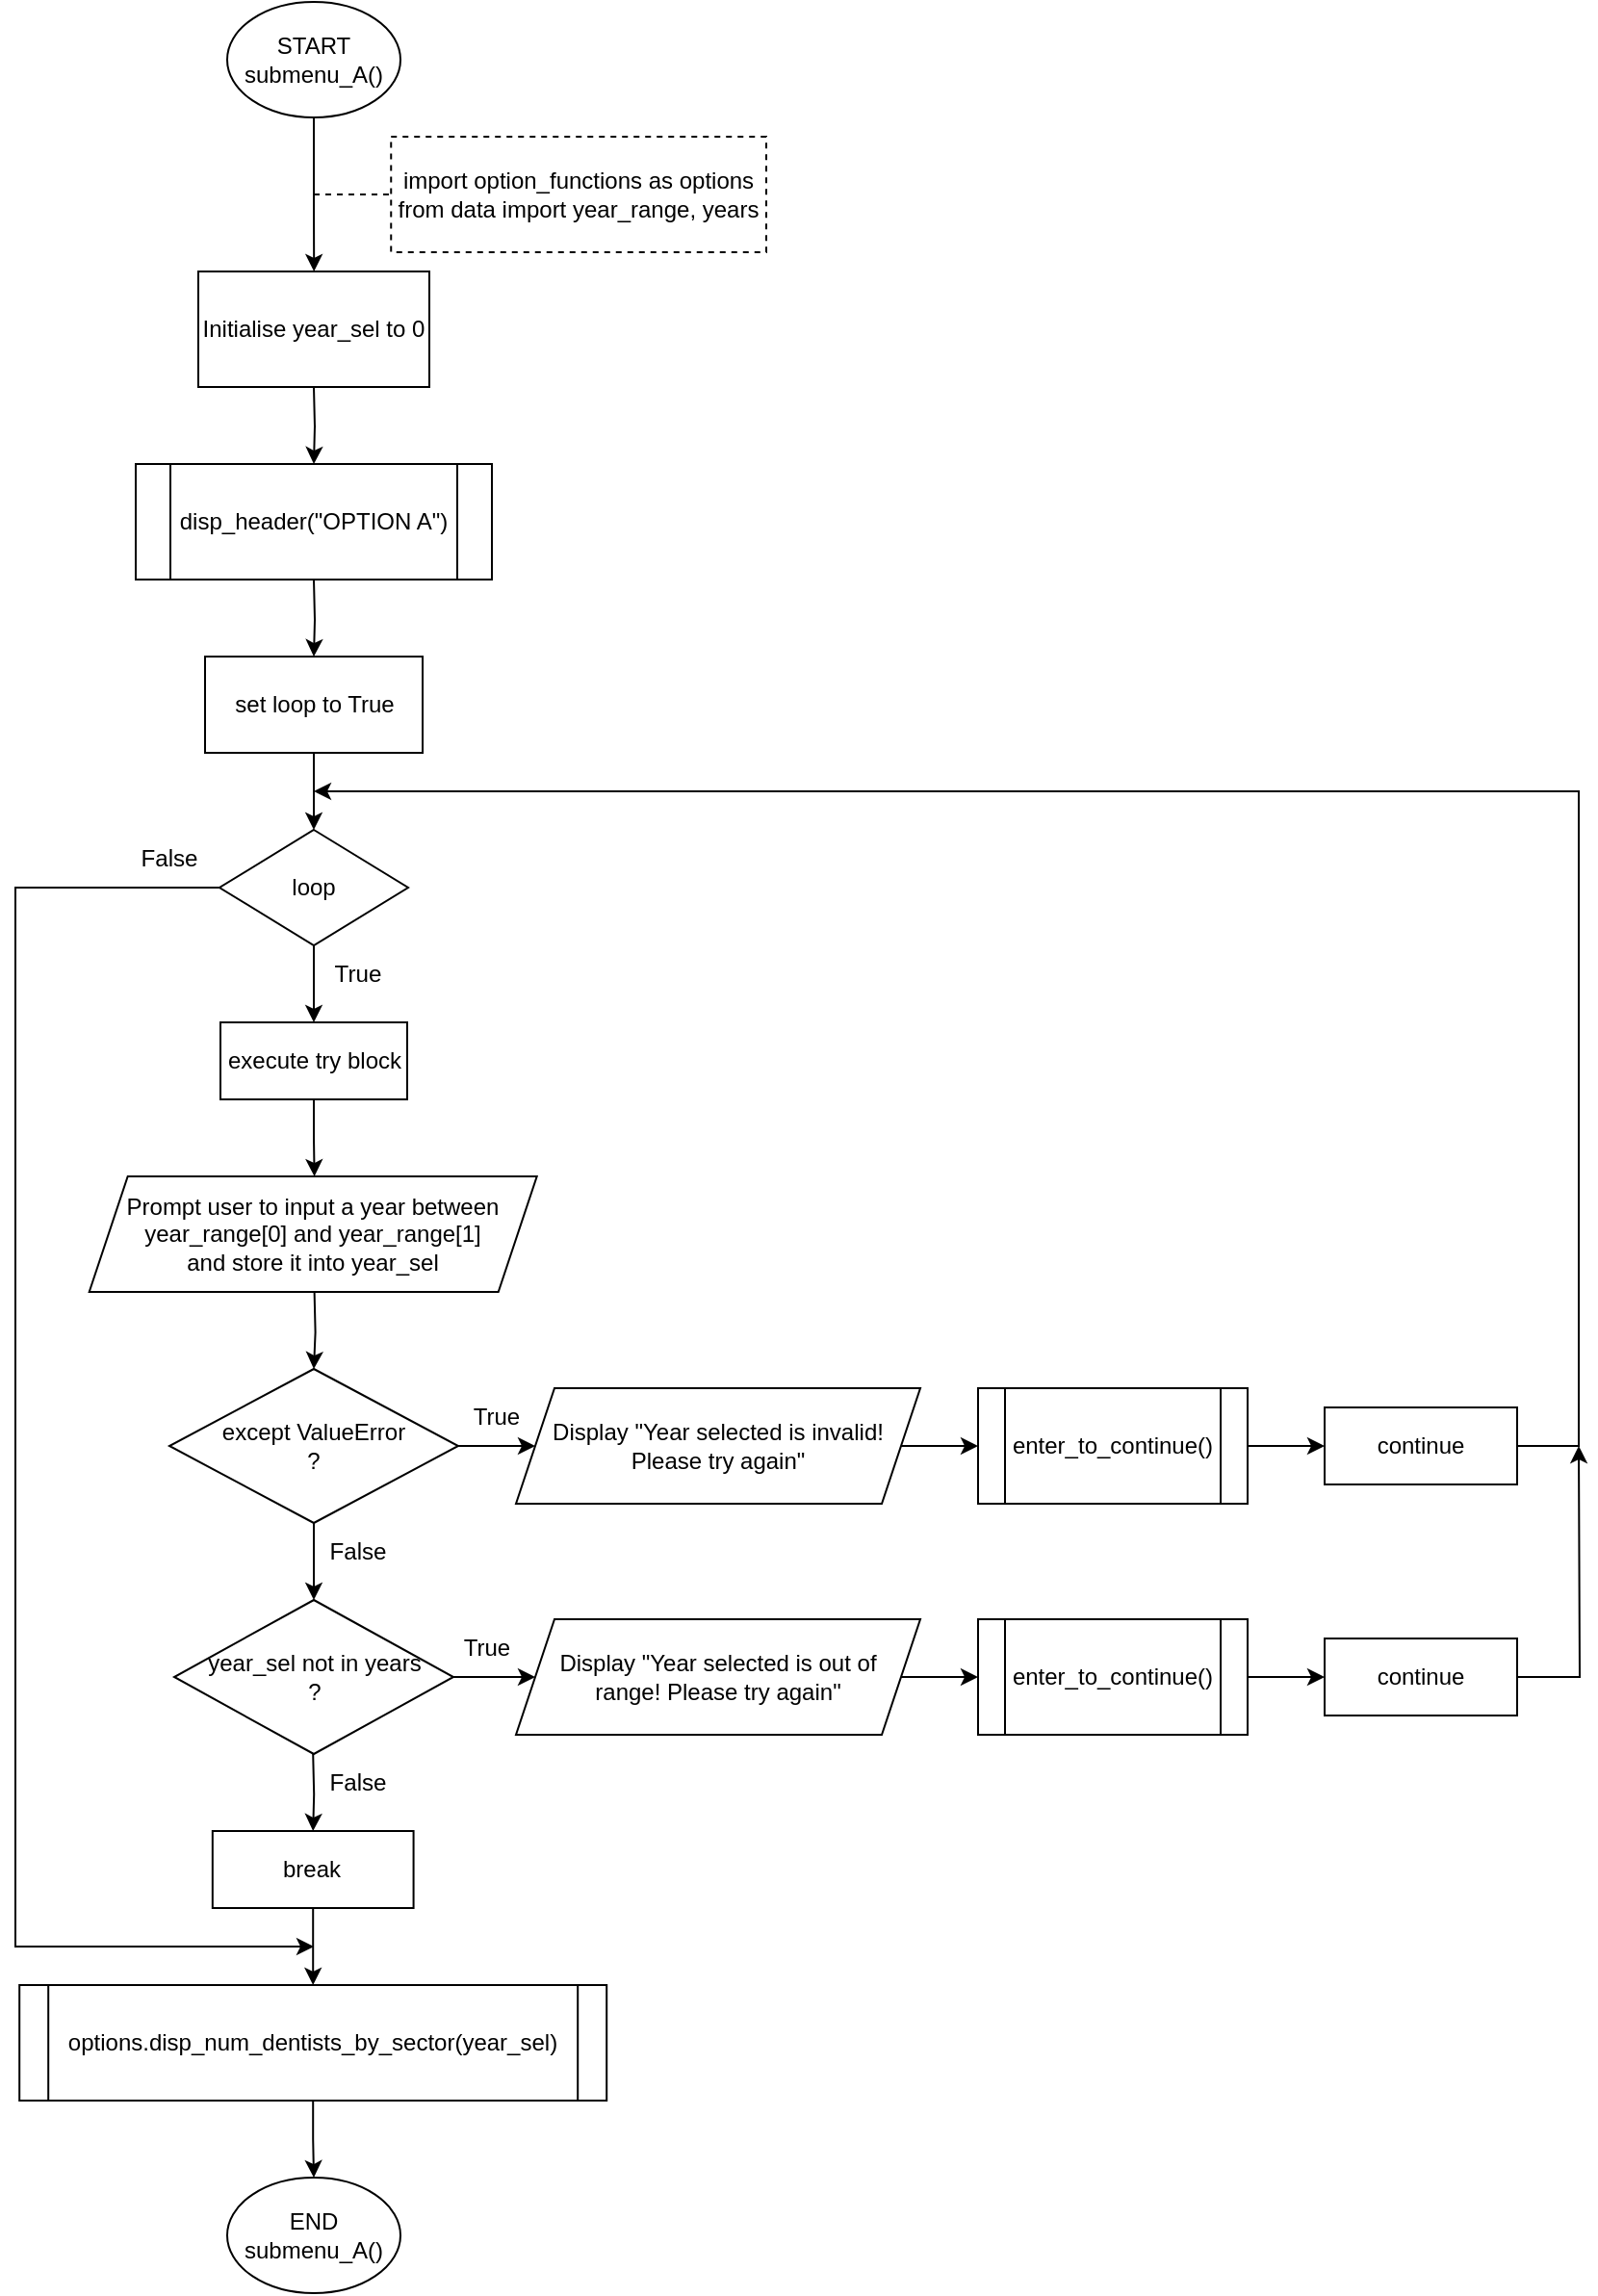 <mxfile version="20.7.4" type="github">
  <diagram id="i8aKlON5BFAKD-ZzM1Su" name="Page-1">
    <mxGraphModel dx="536" dy="498" grid="1" gridSize="10" guides="1" tooltips="1" connect="1" arrows="1" fold="1" page="1" pageScale="1" pageWidth="850" pageHeight="1100" math="0" shadow="0">
      <root>
        <mxCell id="0" />
        <mxCell id="1" parent="0" />
        <mxCell id="63i7wqGlK94Z1JRqRX3E-2" value="" style="edgeStyle=orthogonalEdgeStyle;rounded=0;orthogonalLoop=1;jettySize=auto;html=1;" edge="1" parent="1" source="63i7wqGlK94Z1JRqRX3E-3">
          <mxGeometry relative="1" as="geometry">
            <mxPoint x="215.1" y="140" as="targetPoint" />
          </mxGeometry>
        </mxCell>
        <mxCell id="63i7wqGlK94Z1JRqRX3E-3" value="START&lt;br&gt;submenu_A()" style="ellipse;whiteSpace=wrap;html=1;rounded=0;" vertex="1" parent="1">
          <mxGeometry x="170" width="90" height="60" as="geometry" />
        </mxCell>
        <mxCell id="63i7wqGlK94Z1JRqRX3E-4" value="&lt;div&gt;import option_functions as options&lt;/div&gt;&lt;div&gt;from data import year_range, years&lt;/div&gt;" style="rounded=0;whiteSpace=wrap;html=1;glass=0;dashed=1;" vertex="1" parent="1">
          <mxGeometry x="255.12" y="70" width="194.88" height="60" as="geometry" />
        </mxCell>
        <mxCell id="63i7wqGlK94Z1JRqRX3E-5" value="" style="endArrow=none;dashed=1;html=1;rounded=0;strokeColor=default;entryX=0;entryY=0.5;entryDx=0;entryDy=0;" edge="1" parent="1" target="63i7wqGlK94Z1JRqRX3E-4">
          <mxGeometry width="50" height="50" relative="1" as="geometry">
            <mxPoint x="215" y="100" as="sourcePoint" />
            <mxPoint x="407.12" y="320" as="targetPoint" />
          </mxGeometry>
        </mxCell>
        <mxCell id="63i7wqGlK94Z1JRqRX3E-8" value="" style="edgeStyle=orthogonalEdgeStyle;rounded=0;orthogonalLoop=1;jettySize=auto;html=1;" edge="1" parent="1">
          <mxGeometry relative="1" as="geometry">
            <mxPoint x="215" y="200" as="sourcePoint" />
            <mxPoint x="215" y="240" as="targetPoint" />
          </mxGeometry>
        </mxCell>
        <mxCell id="63i7wqGlK94Z1JRqRX3E-9" value="" style="edgeStyle=orthogonalEdgeStyle;rounded=0;orthogonalLoop=1;jettySize=auto;html=1;" edge="1" parent="1" target="63i7wqGlK94Z1JRqRX3E-11">
          <mxGeometry relative="1" as="geometry">
            <mxPoint x="215" y="300" as="sourcePoint" />
          </mxGeometry>
        </mxCell>
        <mxCell id="63i7wqGlK94Z1JRqRX3E-10" value="" style="edgeStyle=orthogonalEdgeStyle;rounded=0;orthogonalLoop=1;jettySize=auto;html=1;" edge="1" parent="1" source="63i7wqGlK94Z1JRqRX3E-11" target="63i7wqGlK94Z1JRqRX3E-13">
          <mxGeometry relative="1" as="geometry" />
        </mxCell>
        <mxCell id="63i7wqGlK94Z1JRqRX3E-11" value="set loop to True" style="rounded=0;whiteSpace=wrap;html=1;" vertex="1" parent="1">
          <mxGeometry x="158.5" y="340" width="113" height="50" as="geometry" />
        </mxCell>
        <mxCell id="63i7wqGlK94Z1JRqRX3E-12" value="" style="edgeStyle=orthogonalEdgeStyle;rounded=0;orthogonalLoop=1;jettySize=auto;html=1;" edge="1" parent="1" source="63i7wqGlK94Z1JRqRX3E-13">
          <mxGeometry relative="1" as="geometry">
            <mxPoint x="215" y="530" as="targetPoint" />
          </mxGeometry>
        </mxCell>
        <mxCell id="63i7wqGlK94Z1JRqRX3E-49" style="edgeStyle=orthogonalEdgeStyle;rounded=0;orthogonalLoop=1;jettySize=auto;html=1;exitX=0;exitY=0.5;exitDx=0;exitDy=0;" edge="1" parent="1" source="63i7wqGlK94Z1JRqRX3E-13">
          <mxGeometry relative="1" as="geometry">
            <mxPoint x="215" y="1010" as="targetPoint" />
            <Array as="points">
              <mxPoint x="60" y="460" />
              <mxPoint x="60" y="1010" />
            </Array>
          </mxGeometry>
        </mxCell>
        <mxCell id="63i7wqGlK94Z1JRqRX3E-13" value="loop" style="rhombus;whiteSpace=wrap;html=1;rounded=0;" vertex="1" parent="1">
          <mxGeometry x="166" y="430" width="98" height="60" as="geometry" />
        </mxCell>
        <mxCell id="63i7wqGlK94Z1JRqRX3E-14" value="True" style="text;html=1;strokeColor=none;fillColor=none;align=center;verticalAlign=middle;whiteSpace=wrap;rounded=0;fontFamily=Helvetica;fontSize=12.1;" vertex="1" parent="1">
          <mxGeometry x="208" y="490" width="60" height="30" as="geometry" />
        </mxCell>
        <mxCell id="63i7wqGlK94Z1JRqRX3E-15" value="False" style="text;html=1;strokeColor=none;fillColor=none;align=center;verticalAlign=middle;whiteSpace=wrap;rounded=0;fontFamily=Helvetica;fontSize=12.1;" vertex="1" parent="1">
          <mxGeometry x="110" y="430" width="60" height="30" as="geometry" />
        </mxCell>
        <mxCell id="63i7wqGlK94Z1JRqRX3E-16" value="" style="edgeStyle=orthogonalEdgeStyle;rounded=0;orthogonalLoop=1;jettySize=auto;html=1;" edge="1" parent="1" source="63i7wqGlK94Z1JRqRX3E-17">
          <mxGeometry relative="1" as="geometry">
            <mxPoint x="215.3" y="610" as="targetPoint" />
          </mxGeometry>
        </mxCell>
        <mxCell id="63i7wqGlK94Z1JRqRX3E-17" value="execute try block" style="rounded=0;whiteSpace=wrap;html=1;" vertex="1" parent="1">
          <mxGeometry x="166.5" y="530" width="97" height="40" as="geometry" />
        </mxCell>
        <mxCell id="63i7wqGlK94Z1JRqRX3E-18" value="" style="edgeStyle=orthogonalEdgeStyle;rounded=0;orthogonalLoop=1;jettySize=auto;html=1;" edge="1" parent="1" target="63i7wqGlK94Z1JRqRX3E-20">
          <mxGeometry relative="1" as="geometry">
            <mxPoint x="215.3" y="670" as="sourcePoint" />
          </mxGeometry>
        </mxCell>
        <mxCell id="63i7wqGlK94Z1JRqRX3E-23" value="" style="edgeStyle=orthogonalEdgeStyle;rounded=0;orthogonalLoop=1;jettySize=auto;html=1;" edge="1" parent="1" source="63i7wqGlK94Z1JRqRX3E-20" target="63i7wqGlK94Z1JRqRX3E-22">
          <mxGeometry relative="1" as="geometry" />
        </mxCell>
        <mxCell id="63i7wqGlK94Z1JRqRX3E-32" value="" style="edgeStyle=orthogonalEdgeStyle;rounded=0;orthogonalLoop=1;jettySize=auto;html=1;" edge="1" parent="1" source="63i7wqGlK94Z1JRqRX3E-20" target="63i7wqGlK94Z1JRqRX3E-31">
          <mxGeometry relative="1" as="geometry" />
        </mxCell>
        <mxCell id="63i7wqGlK94Z1JRqRX3E-20" value="except ValueError&lt;br&gt;?" style="rhombus;whiteSpace=wrap;html=1;" vertex="1" parent="1">
          <mxGeometry x="140" y="710" width="150" height="80" as="geometry" />
        </mxCell>
        <mxCell id="63i7wqGlK94Z1JRqRX3E-21" value="Prompt user to input a year between year_range[0] and year_range[1]&lt;br&gt;and store it into year_sel" style="shape=parallelogram;perimeter=parallelogramPerimeter;whiteSpace=wrap;html=1;fixedSize=1;" vertex="1" parent="1">
          <mxGeometry x="98.35" y="610" width="232.5" height="60" as="geometry" />
        </mxCell>
        <mxCell id="63i7wqGlK94Z1JRqRX3E-25" value="" style="edgeStyle=orthogonalEdgeStyle;rounded=0;orthogonalLoop=1;jettySize=auto;html=1;" edge="1" parent="1" source="63i7wqGlK94Z1JRqRX3E-22" target="63i7wqGlK94Z1JRqRX3E-24">
          <mxGeometry relative="1" as="geometry" />
        </mxCell>
        <mxCell id="63i7wqGlK94Z1JRqRX3E-22" value="Display &quot;Year selected is invalid! Please try again&quot;" style="shape=parallelogram;perimeter=parallelogramPerimeter;whiteSpace=wrap;html=1;fixedSize=1;" vertex="1" parent="1">
          <mxGeometry x="320" y="720" width="210" height="60" as="geometry" />
        </mxCell>
        <mxCell id="63i7wqGlK94Z1JRqRX3E-29" value="" style="edgeStyle=orthogonalEdgeStyle;rounded=0;orthogonalLoop=1;jettySize=auto;html=1;" edge="1" parent="1" source="63i7wqGlK94Z1JRqRX3E-24" target="63i7wqGlK94Z1JRqRX3E-27">
          <mxGeometry relative="1" as="geometry" />
        </mxCell>
        <mxCell id="63i7wqGlK94Z1JRqRX3E-24" value="enter_to_continue()" style="shape=process;whiteSpace=wrap;html=1;backgroundOutline=1;" vertex="1" parent="1">
          <mxGeometry x="560" y="720" width="140" height="60" as="geometry" />
        </mxCell>
        <mxCell id="63i7wqGlK94Z1JRqRX3E-26" value="True" style="text;html=1;strokeColor=none;fillColor=none;align=center;verticalAlign=middle;whiteSpace=wrap;rounded=0;" vertex="1" parent="1">
          <mxGeometry x="280" y="720" width="60" height="30" as="geometry" />
        </mxCell>
        <mxCell id="63i7wqGlK94Z1JRqRX3E-37" style="edgeStyle=orthogonalEdgeStyle;rounded=0;orthogonalLoop=1;jettySize=auto;html=1;exitX=1;exitY=0.5;exitDx=0;exitDy=0;" edge="1" parent="1" source="63i7wqGlK94Z1JRqRX3E-27">
          <mxGeometry relative="1" as="geometry">
            <mxPoint x="215" y="410" as="targetPoint" />
            <Array as="points">
              <mxPoint x="872" y="750" />
            </Array>
          </mxGeometry>
        </mxCell>
        <mxCell id="63i7wqGlK94Z1JRqRX3E-27" value="continue" style="rounded=0;whiteSpace=wrap;html=1;" vertex="1" parent="1">
          <mxGeometry x="740" y="730" width="100" height="40" as="geometry" />
        </mxCell>
        <mxCell id="63i7wqGlK94Z1JRqRX3E-34" value="" style="edgeStyle=orthogonalEdgeStyle;rounded=0;orthogonalLoop=1;jettySize=auto;html=1;" edge="1" parent="1" source="63i7wqGlK94Z1JRqRX3E-31" target="63i7wqGlK94Z1JRqRX3E-33">
          <mxGeometry relative="1" as="geometry" />
        </mxCell>
        <mxCell id="63i7wqGlK94Z1JRqRX3E-31" value="year_sel not in years&lt;br&gt;?" style="rhombus;whiteSpace=wrap;html=1;" vertex="1" parent="1">
          <mxGeometry x="142.5" y="830" width="145" height="80" as="geometry" />
        </mxCell>
        <mxCell id="63i7wqGlK94Z1JRqRX3E-36" value="" style="edgeStyle=orthogonalEdgeStyle;rounded=0;orthogonalLoop=1;jettySize=auto;html=1;" edge="1" parent="1" source="63i7wqGlK94Z1JRqRX3E-33" target="63i7wqGlK94Z1JRqRX3E-35">
          <mxGeometry relative="1" as="geometry" />
        </mxCell>
        <mxCell id="63i7wqGlK94Z1JRqRX3E-33" value="Display &quot;Year selected is out of &lt;br&gt;range! Please try again&quot;" style="shape=parallelogram;perimeter=parallelogramPerimeter;whiteSpace=wrap;html=1;fixedSize=1;" vertex="1" parent="1">
          <mxGeometry x="320" y="840" width="210" height="60" as="geometry" />
        </mxCell>
        <mxCell id="63i7wqGlK94Z1JRqRX3E-39" value="" style="edgeStyle=orthogonalEdgeStyle;rounded=0;orthogonalLoop=1;jettySize=auto;html=1;" edge="1" parent="1" source="63i7wqGlK94Z1JRqRX3E-35" target="63i7wqGlK94Z1JRqRX3E-38">
          <mxGeometry relative="1" as="geometry" />
        </mxCell>
        <mxCell id="63i7wqGlK94Z1JRqRX3E-35" value="enter_to_continue()" style="shape=process;whiteSpace=wrap;html=1;backgroundOutline=1;" vertex="1" parent="1">
          <mxGeometry x="560" y="840" width="140" height="60" as="geometry" />
        </mxCell>
        <mxCell id="63i7wqGlK94Z1JRqRX3E-40" style="edgeStyle=orthogonalEdgeStyle;rounded=0;orthogonalLoop=1;jettySize=auto;html=1;exitX=1;exitY=0.5;exitDx=0;exitDy=0;" edge="1" parent="1" source="63i7wqGlK94Z1JRqRX3E-38">
          <mxGeometry relative="1" as="geometry">
            <mxPoint x="872" y="750" as="targetPoint" />
          </mxGeometry>
        </mxCell>
        <mxCell id="63i7wqGlK94Z1JRqRX3E-38" value="continue" style="rounded=0;whiteSpace=wrap;html=1;" vertex="1" parent="1">
          <mxGeometry x="740" y="850" width="100" height="40" as="geometry" />
        </mxCell>
        <mxCell id="63i7wqGlK94Z1JRqRX3E-41" value="True" style="text;html=1;strokeColor=none;fillColor=none;align=center;verticalAlign=middle;whiteSpace=wrap;rounded=0;" vertex="1" parent="1">
          <mxGeometry x="275" y="840" width="60" height="30" as="geometry" />
        </mxCell>
        <mxCell id="63i7wqGlK94Z1JRqRX3E-42" value="False" style="text;html=1;strokeColor=none;fillColor=none;align=center;verticalAlign=middle;whiteSpace=wrap;rounded=0;fontFamily=Helvetica;fontSize=12.1;" vertex="1" parent="1">
          <mxGeometry x="208" y="790" width="60" height="30" as="geometry" />
        </mxCell>
        <mxCell id="63i7wqGlK94Z1JRqRX3E-43" value="" style="edgeStyle=orthogonalEdgeStyle;rounded=0;orthogonalLoop=1;jettySize=auto;html=1;" edge="1" parent="1" target="63i7wqGlK94Z1JRqRX3E-44">
          <mxGeometry relative="1" as="geometry">
            <mxPoint x="214.6" y="910" as="sourcePoint" />
          </mxGeometry>
        </mxCell>
        <mxCell id="63i7wqGlK94Z1JRqRX3E-48" value="" style="edgeStyle=orthogonalEdgeStyle;rounded=0;orthogonalLoop=1;jettySize=auto;html=1;" edge="1" parent="1" source="63i7wqGlK94Z1JRqRX3E-44" target="63i7wqGlK94Z1JRqRX3E-47">
          <mxGeometry relative="1" as="geometry" />
        </mxCell>
        <mxCell id="63i7wqGlK94Z1JRqRX3E-44" value="break" style="whiteSpace=wrap;html=1;" vertex="1" parent="1">
          <mxGeometry x="162.41" y="950" width="104.38" height="40" as="geometry" />
        </mxCell>
        <mxCell id="63i7wqGlK94Z1JRqRX3E-45" value="False" style="text;html=1;strokeColor=none;fillColor=none;align=center;verticalAlign=middle;whiteSpace=wrap;rounded=0;fontFamily=Helvetica;fontSize=12.1;" vertex="1" parent="1">
          <mxGeometry x="207.6" y="910" width="60" height="30" as="geometry" />
        </mxCell>
        <mxCell id="63i7wqGlK94Z1JRqRX3E-51" value="" style="edgeStyle=orthogonalEdgeStyle;rounded=0;orthogonalLoop=1;jettySize=auto;html=1;" edge="1" parent="1" source="63i7wqGlK94Z1JRqRX3E-47" target="63i7wqGlK94Z1JRqRX3E-50">
          <mxGeometry relative="1" as="geometry" />
        </mxCell>
        <mxCell id="63i7wqGlK94Z1JRqRX3E-47" value="options.disp_num_dentists_by_sector(year_sel)" style="shape=process;whiteSpace=wrap;html=1;backgroundOutline=1;size=0.049;" vertex="1" parent="1">
          <mxGeometry x="62.1" y="1030" width="305" height="60" as="geometry" />
        </mxCell>
        <mxCell id="63i7wqGlK94Z1JRqRX3E-50" value="END&lt;br&gt;submenu_A()" style="ellipse;whiteSpace=wrap;html=1;rounded=0;" vertex="1" parent="1">
          <mxGeometry x="170" y="1130" width="90" height="60" as="geometry" />
        </mxCell>
        <mxCell id="63i7wqGlK94Z1JRqRX3E-52" value="Initialise year_sel to 0" style="rounded=0;whiteSpace=wrap;html=1;" vertex="1" parent="1">
          <mxGeometry x="155" y="140" width="120" height="60" as="geometry" />
        </mxCell>
        <mxCell id="63i7wqGlK94Z1JRqRX3E-53" value="disp_header(&quot;OPTION A&quot;)" style="shape=process;whiteSpace=wrap;html=1;backgroundOutline=1;size=0.095;" vertex="1" parent="1">
          <mxGeometry x="122.5" y="240" width="185" height="60" as="geometry" />
        </mxCell>
      </root>
    </mxGraphModel>
  </diagram>
</mxfile>
